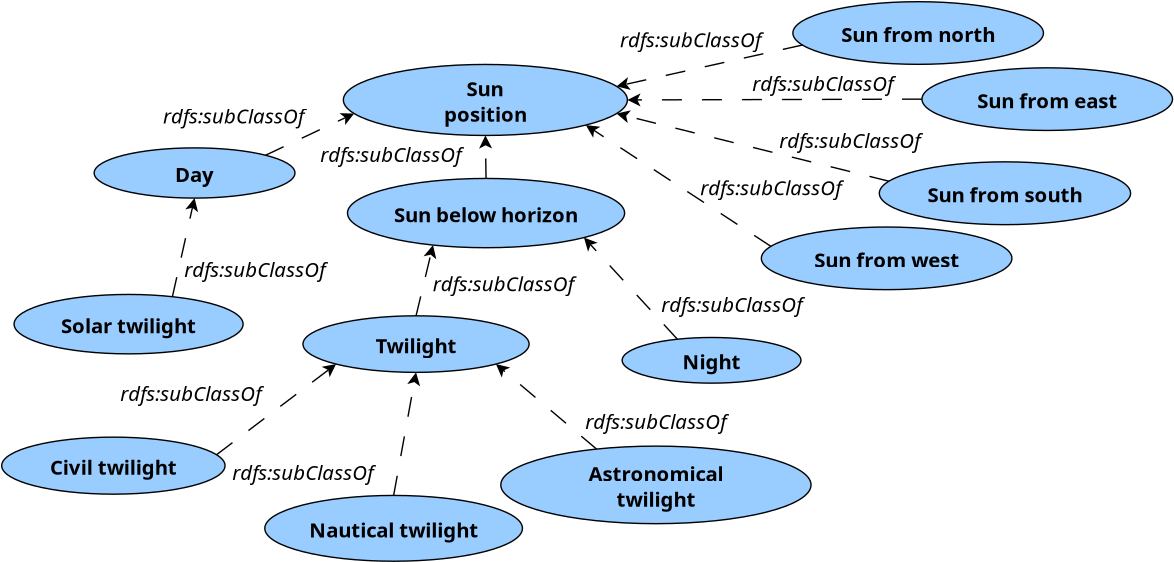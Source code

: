 <?xml version="1.0" encoding="UTF-8"?>
<dia:diagram xmlns:dia="http://www.lysator.liu.se/~alla/dia/">
  <dia:layer name="Hintergrund" visible="true" active="true">
    <dia:object type="Flowchart - Ellipse" version="0" id="O0">
      <dia:attribute name="obj_pos">
        <dia:point val="21.64,12.421"/>
      </dia:attribute>
      <dia:attribute name="obj_bb">
        <dia:rectangle val="21.605,12.386;35.878,16.006"/>
      </dia:attribute>
      <dia:attribute name="elem_corner">
        <dia:point val="21.64,12.421"/>
      </dia:attribute>
      <dia:attribute name="elem_width">
        <dia:real val="14.202"/>
      </dia:attribute>
      <dia:attribute name="elem_height">
        <dia:real val="3.551"/>
      </dia:attribute>
      <dia:attribute name="border_width">
        <dia:real val="0.07"/>
      </dia:attribute>
      <dia:attribute name="inner_color">
        <dia:color val="#99ccff"/>
      </dia:attribute>
      <dia:attribute name="show_background">
        <dia:boolean val="true"/>
      </dia:attribute>
      <dia:attribute name="padding">
        <dia:real val="0.354"/>
      </dia:attribute>
      <dia:attribute name="text">
        <dia:composite type="text">
          <dia:attribute name="string">
            <dia:string>#Sun
position#</dia:string>
          </dia:attribute>
          <dia:attribute name="font">
            <dia:font family="sans" style="80" name="Helvetica-Bold"/>
          </dia:attribute>
          <dia:attribute name="height">
            <dia:real val="1.27"/>
          </dia:attribute>
          <dia:attribute name="pos">
            <dia:point val="28.742,13.871"/>
          </dia:attribute>
          <dia:attribute name="color">
            <dia:color val="#000000"/>
          </dia:attribute>
          <dia:attribute name="alignment">
            <dia:enum val="1"/>
          </dia:attribute>
        </dia:composite>
      </dia:attribute>
    </dia:object>
    <dia:object type="Standard - Text" version="1" id="O1">
      <dia:attribute name="obj_pos">
        <dia:point val="12.622,15.376"/>
      </dia:attribute>
      <dia:attribute name="obj_bb">
        <dia:rectangle val="12.622,14.431;20.662,15.616"/>
      </dia:attribute>
      <dia:attribute name="text">
        <dia:composite type="text">
          <dia:attribute name="string">
            <dia:string>#rdfs:subClassOf#</dia:string>
          </dia:attribute>
          <dia:attribute name="font">
            <dia:font family="sans" style="8" name="Helvetica-Oblique"/>
          </dia:attribute>
          <dia:attribute name="height">
            <dia:real val="1.27"/>
          </dia:attribute>
          <dia:attribute name="pos">
            <dia:point val="12.622,15.376"/>
          </dia:attribute>
          <dia:attribute name="color">
            <dia:color val="#000000"/>
          </dia:attribute>
          <dia:attribute name="alignment">
            <dia:enum val="0"/>
          </dia:attribute>
        </dia:composite>
      </dia:attribute>
      <dia:attribute name="valign">
        <dia:enum val="3"/>
      </dia:attribute>
    </dia:object>
    <dia:object type="Flowchart - Ellipse" version="0" id="O2">
      <dia:attribute name="obj_pos">
        <dia:point val="21.846,18.121"/>
      </dia:attribute>
      <dia:attribute name="obj_bb">
        <dia:rectangle val="21.811,18.086;35.736,21.62"/>
      </dia:attribute>
      <dia:attribute name="elem_corner">
        <dia:point val="21.846,18.121"/>
      </dia:attribute>
      <dia:attribute name="elem_width">
        <dia:real val="13.856"/>
      </dia:attribute>
      <dia:attribute name="elem_height">
        <dia:real val="3.464"/>
      </dia:attribute>
      <dia:attribute name="border_width">
        <dia:real val="0.07"/>
      </dia:attribute>
      <dia:attribute name="inner_color">
        <dia:color val="#99ccff"/>
      </dia:attribute>
      <dia:attribute name="show_background">
        <dia:boolean val="true"/>
      </dia:attribute>
      <dia:attribute name="padding">
        <dia:real val="0.354"/>
      </dia:attribute>
      <dia:attribute name="text">
        <dia:composite type="text">
          <dia:attribute name="string">
            <dia:string>#Sun below horizon#</dia:string>
          </dia:attribute>
          <dia:attribute name="font">
            <dia:font family="sans" style="80" name="Helvetica-Bold"/>
          </dia:attribute>
          <dia:attribute name="height">
            <dia:real val="1.27"/>
          </dia:attribute>
          <dia:attribute name="pos">
            <dia:point val="28.774,20.163"/>
          </dia:attribute>
          <dia:attribute name="color">
            <dia:color val="#000000"/>
          </dia:attribute>
          <dia:attribute name="alignment">
            <dia:enum val="1"/>
          </dia:attribute>
        </dia:composite>
      </dia:attribute>
    </dia:object>
    <dia:object type="Flowchart - Ellipse" version="0" id="O3">
      <dia:attribute name="obj_pos">
        <dia:point val="44.116,9.284"/>
      </dia:attribute>
      <dia:attribute name="obj_bb">
        <dia:rectangle val="44.081,9.249;56.679,12.451"/>
      </dia:attribute>
      <dia:attribute name="elem_corner">
        <dia:point val="44.116,9.284"/>
      </dia:attribute>
      <dia:attribute name="elem_width">
        <dia:real val="12.528"/>
      </dia:attribute>
      <dia:attribute name="elem_height">
        <dia:real val="3.132"/>
      </dia:attribute>
      <dia:attribute name="border_width">
        <dia:real val="0.07"/>
      </dia:attribute>
      <dia:attribute name="inner_color">
        <dia:color val="#99ccff"/>
      </dia:attribute>
      <dia:attribute name="show_background">
        <dia:boolean val="true"/>
      </dia:attribute>
      <dia:attribute name="padding">
        <dia:real val="0.354"/>
      </dia:attribute>
      <dia:attribute name="text">
        <dia:composite type="text">
          <dia:attribute name="string">
            <dia:string>#Sun from north#</dia:string>
          </dia:attribute>
          <dia:attribute name="font">
            <dia:font family="sans" style="80" name="Helvetica-Bold"/>
          </dia:attribute>
          <dia:attribute name="height">
            <dia:real val="1.27"/>
          </dia:attribute>
          <dia:attribute name="pos">
            <dia:point val="50.38,11.16"/>
          </dia:attribute>
          <dia:attribute name="color">
            <dia:color val="#000000"/>
          </dia:attribute>
          <dia:attribute name="alignment">
            <dia:enum val="1"/>
          </dia:attribute>
        </dia:composite>
      </dia:attribute>
    </dia:object>
    <dia:object type="Flowchart - Ellipse" version="0" id="O4">
      <dia:attribute name="obj_pos">
        <dia:point val="35.58,26.073"/>
      </dia:attribute>
      <dia:attribute name="obj_bb">
        <dia:rectangle val="35.545,26.038;44.555,28.39"/>
      </dia:attribute>
      <dia:attribute name="elem_corner">
        <dia:point val="35.58,26.073"/>
      </dia:attribute>
      <dia:attribute name="elem_width">
        <dia:real val="8.94"/>
      </dia:attribute>
      <dia:attribute name="elem_height">
        <dia:real val="2.283"/>
      </dia:attribute>
      <dia:attribute name="border_width">
        <dia:real val="0.07"/>
      </dia:attribute>
      <dia:attribute name="inner_color">
        <dia:color val="#99ccff"/>
      </dia:attribute>
      <dia:attribute name="show_background">
        <dia:boolean val="true"/>
      </dia:attribute>
      <dia:attribute name="padding">
        <dia:real val="0.354"/>
      </dia:attribute>
      <dia:attribute name="text">
        <dia:composite type="text">
          <dia:attribute name="string">
            <dia:string>#Night#</dia:string>
          </dia:attribute>
          <dia:attribute name="font">
            <dia:font family="sans" style="80" name="Helvetica-Bold"/>
          </dia:attribute>
          <dia:attribute name="height">
            <dia:real val="1.27"/>
          </dia:attribute>
          <dia:attribute name="pos">
            <dia:point val="40.05,27.524"/>
          </dia:attribute>
          <dia:attribute name="color">
            <dia:color val="#000000"/>
          </dia:attribute>
          <dia:attribute name="alignment">
            <dia:enum val="1"/>
          </dia:attribute>
        </dia:composite>
      </dia:attribute>
    </dia:object>
    <dia:object type="Flowchart - Ellipse" version="0" id="O5">
      <dia:attribute name="obj_pos">
        <dia:point val="9.18,16.593"/>
      </dia:attribute>
      <dia:attribute name="obj_bb">
        <dia:rectangle val="9.145,16.558;19.255,19.138"/>
      </dia:attribute>
      <dia:attribute name="elem_corner">
        <dia:point val="9.18,16.593"/>
      </dia:attribute>
      <dia:attribute name="elem_width">
        <dia:real val="10.04"/>
      </dia:attribute>
      <dia:attribute name="elem_height">
        <dia:real val="2.51"/>
      </dia:attribute>
      <dia:attribute name="border_width">
        <dia:real val="0.07"/>
      </dia:attribute>
      <dia:attribute name="inner_color">
        <dia:color val="#99ccff"/>
      </dia:attribute>
      <dia:attribute name="show_background">
        <dia:boolean val="true"/>
      </dia:attribute>
      <dia:attribute name="padding">
        <dia:real val="0.354"/>
      </dia:attribute>
      <dia:attribute name="text">
        <dia:composite type="text">
          <dia:attribute name="string">
            <dia:string>#Day#</dia:string>
          </dia:attribute>
          <dia:attribute name="font">
            <dia:font family="sans" style="80" name="Helvetica-Bold"/>
          </dia:attribute>
          <dia:attribute name="height">
            <dia:real val="1.27"/>
          </dia:attribute>
          <dia:attribute name="pos">
            <dia:point val="14.2,18.158"/>
          </dia:attribute>
          <dia:attribute name="color">
            <dia:color val="#000000"/>
          </dia:attribute>
          <dia:attribute name="alignment">
            <dia:enum val="1"/>
          </dia:attribute>
        </dia:composite>
      </dia:attribute>
    </dia:object>
    <dia:object type="Standard - Line" version="0" id="O6">
      <dia:attribute name="obj_pos">
        <dia:point val="44.592,11.45"/>
      </dia:attribute>
      <dia:attribute name="obj_bb">
        <dia:rectangle val="35.226,11.408;44.634,13.712"/>
      </dia:attribute>
      <dia:attribute name="conn_endpoints">
        <dia:point val="44.592,11.45"/>
        <dia:point val="35.302,13.517"/>
      </dia:attribute>
      <dia:attribute name="numcp">
        <dia:int val="1"/>
      </dia:attribute>
      <dia:attribute name="line_width">
        <dia:real val="0.07"/>
      </dia:attribute>
      <dia:attribute name="line_style">
        <dia:enum val="1"/>
      </dia:attribute>
      <dia:attribute name="end_arrow">
        <dia:enum val="22"/>
      </dia:attribute>
      <dia:attribute name="end_arrow_length">
        <dia:real val="0.5"/>
      </dia:attribute>
      <dia:attribute name="end_arrow_width">
        <dia:real val="0.5"/>
      </dia:attribute>
      <dia:connections>
        <dia:connection handle="0" to="O3" connection="9"/>
        <dia:connection handle="1" to="O0" connection="1"/>
      </dia:connections>
    </dia:object>
    <dia:object type="Standard - Line" version="0" id="O7">
      <dia:attribute name="obj_pos">
        <dia:point val="28.774,18.121"/>
      </dia:attribute>
      <dia:attribute name="obj_bb">
        <dia:rectangle val="28.422,15.893;29.078,18.157"/>
      </dia:attribute>
      <dia:attribute name="conn_endpoints">
        <dia:point val="28.774,18.121"/>
        <dia:point val="28.742,15.972"/>
      </dia:attribute>
      <dia:attribute name="numcp">
        <dia:int val="1"/>
      </dia:attribute>
      <dia:attribute name="line_width">
        <dia:real val="0.07"/>
      </dia:attribute>
      <dia:attribute name="line_style">
        <dia:enum val="1"/>
      </dia:attribute>
      <dia:attribute name="end_arrow">
        <dia:enum val="22"/>
      </dia:attribute>
      <dia:attribute name="end_arrow_length">
        <dia:real val="0.5"/>
      </dia:attribute>
      <dia:attribute name="end_arrow_width">
        <dia:real val="0.5"/>
      </dia:attribute>
      <dia:connections>
        <dia:connection handle="0" to="O2" connection="4"/>
        <dia:connection handle="1" to="O0" connection="12"/>
      </dia:connections>
    </dia:object>
    <dia:object type="Standard - Line" version="0" id="O8">
      <dia:attribute name="obj_pos">
        <dia:point val="38.339,26.159"/>
      </dia:attribute>
      <dia:attribute name="obj_bb">
        <dia:rectangle val="33.619,21.02;38.389,26.209"/>
      </dia:attribute>
      <dia:attribute name="conn_endpoints">
        <dia:point val="38.339,26.159"/>
        <dia:point val="33.672,21.078"/>
      </dia:attribute>
      <dia:attribute name="numcp">
        <dia:int val="1"/>
      </dia:attribute>
      <dia:attribute name="line_width">
        <dia:real val="0.07"/>
      </dia:attribute>
      <dia:attribute name="line_style">
        <dia:enum val="1"/>
      </dia:attribute>
      <dia:attribute name="end_arrow">
        <dia:enum val="22"/>
      </dia:attribute>
      <dia:attribute name="end_arrow_length">
        <dia:real val="0.5"/>
      </dia:attribute>
      <dia:attribute name="end_arrow_width">
        <dia:real val="0.5"/>
      </dia:attribute>
      <dia:connections>
        <dia:connection handle="0" to="O4" connection="5"/>
        <dia:connection handle="1" to="O2" connection="14"/>
      </dia:connections>
    </dia:object>
    <dia:object type="Standard - Line" version="0" id="O9">
      <dia:attribute name="obj_pos">
        <dia:point val="17.749,16.96"/>
      </dia:attribute>
      <dia:attribute name="obj_bb">
        <dia:rectangle val="17.703,14.813;22.252,17.007"/>
      </dia:attribute>
      <dia:attribute name="conn_endpoints">
        <dia:point val="17.749,16.96"/>
        <dia:point val="22.181,14.876"/>
      </dia:attribute>
      <dia:attribute name="numcp">
        <dia:int val="1"/>
      </dia:attribute>
      <dia:attribute name="line_width">
        <dia:real val="0.07"/>
      </dia:attribute>
      <dia:attribute name="line_style">
        <dia:enum val="1"/>
      </dia:attribute>
      <dia:attribute name="end_arrow">
        <dia:enum val="22"/>
      </dia:attribute>
      <dia:attribute name="end_arrow_length">
        <dia:real val="0.5"/>
      </dia:attribute>
      <dia:attribute name="end_arrow_width">
        <dia:real val="0.5"/>
      </dia:attribute>
      <dia:connections>
        <dia:connection handle="0" to="O5" connection="2"/>
        <dia:connection handle="1" to="O0" connection="9"/>
      </dia:connections>
    </dia:object>
    <dia:object type="Standard - Text" version="1" id="O10">
      <dia:attribute name="obj_pos">
        <dia:point val="35.47,11.555"/>
      </dia:attribute>
      <dia:attribute name="obj_bb">
        <dia:rectangle val="35.47,10.61;43.51,11.795"/>
      </dia:attribute>
      <dia:attribute name="text">
        <dia:composite type="text">
          <dia:attribute name="string">
            <dia:string>#rdfs:subClassOf#</dia:string>
          </dia:attribute>
          <dia:attribute name="font">
            <dia:font family="sans" style="8" name="Helvetica-Oblique"/>
          </dia:attribute>
          <dia:attribute name="height">
            <dia:real val="1.27"/>
          </dia:attribute>
          <dia:attribute name="pos">
            <dia:point val="35.47,11.555"/>
          </dia:attribute>
          <dia:attribute name="color">
            <dia:color val="#000000"/>
          </dia:attribute>
          <dia:attribute name="alignment">
            <dia:enum val="0"/>
          </dia:attribute>
        </dia:composite>
      </dia:attribute>
      <dia:attribute name="valign">
        <dia:enum val="3"/>
      </dia:attribute>
    </dia:object>
    <dia:object type="Standard - Text" version="1" id="O11">
      <dia:attribute name="obj_pos">
        <dia:point val="26.105,23.76"/>
      </dia:attribute>
      <dia:attribute name="obj_bb">
        <dia:rectangle val="26.105,22.815;34.145,24"/>
      </dia:attribute>
      <dia:attribute name="text">
        <dia:composite type="text">
          <dia:attribute name="string">
            <dia:string>#rdfs:subClassOf#</dia:string>
          </dia:attribute>
          <dia:attribute name="font">
            <dia:font family="sans" style="8" name="Helvetica-Oblique"/>
          </dia:attribute>
          <dia:attribute name="height">
            <dia:real val="1.27"/>
          </dia:attribute>
          <dia:attribute name="pos">
            <dia:point val="26.105,23.76"/>
          </dia:attribute>
          <dia:attribute name="color">
            <dia:color val="#000000"/>
          </dia:attribute>
          <dia:attribute name="alignment">
            <dia:enum val="0"/>
          </dia:attribute>
        </dia:composite>
      </dia:attribute>
      <dia:attribute name="valign">
        <dia:enum val="3"/>
      </dia:attribute>
    </dia:object>
    <dia:object type="Standard - Text" version="1" id="O12">
      <dia:attribute name="obj_pos">
        <dia:point val="39.49,18.965"/>
      </dia:attribute>
      <dia:attribute name="obj_bb">
        <dia:rectangle val="39.49,18.02;47.53,19.205"/>
      </dia:attribute>
      <dia:attribute name="text">
        <dia:composite type="text">
          <dia:attribute name="string">
            <dia:string>#rdfs:subClassOf#</dia:string>
          </dia:attribute>
          <dia:attribute name="font">
            <dia:font family="sans" style="8" name="Helvetica-Oblique"/>
          </dia:attribute>
          <dia:attribute name="height">
            <dia:real val="1.27"/>
          </dia:attribute>
          <dia:attribute name="pos">
            <dia:point val="39.49,18.965"/>
          </dia:attribute>
          <dia:attribute name="color">
            <dia:color val="#000000"/>
          </dia:attribute>
          <dia:attribute name="alignment">
            <dia:enum val="0"/>
          </dia:attribute>
        </dia:composite>
      </dia:attribute>
      <dia:attribute name="valign">
        <dia:enum val="3"/>
      </dia:attribute>
    </dia:object>
    <dia:object type="Flowchart - Ellipse" version="0" id="O13">
      <dia:attribute name="obj_pos">
        <dia:point val="5.176,23.921"/>
      </dia:attribute>
      <dia:attribute name="obj_bb">
        <dia:rectangle val="5.141,23.886;16.662,26.927"/>
      </dia:attribute>
      <dia:attribute name="elem_corner">
        <dia:point val="5.176,23.921"/>
      </dia:attribute>
      <dia:attribute name="elem_width">
        <dia:real val="11.451"/>
      </dia:attribute>
      <dia:attribute name="elem_height">
        <dia:real val="2.971"/>
      </dia:attribute>
      <dia:attribute name="border_width">
        <dia:real val="0.07"/>
      </dia:attribute>
      <dia:attribute name="inner_color">
        <dia:color val="#99ccff"/>
      </dia:attribute>
      <dia:attribute name="show_background">
        <dia:boolean val="true"/>
      </dia:attribute>
      <dia:attribute name="padding">
        <dia:real val="0.354"/>
      </dia:attribute>
      <dia:attribute name="text">
        <dia:composite type="text">
          <dia:attribute name="string">
            <dia:string>#Solar twilight#</dia:string>
          </dia:attribute>
          <dia:attribute name="font">
            <dia:font family="sans" style="80" name="Helvetica-Bold"/>
          </dia:attribute>
          <dia:attribute name="height">
            <dia:real val="1.27"/>
          </dia:attribute>
          <dia:attribute name="pos">
            <dia:point val="10.901,25.716"/>
          </dia:attribute>
          <dia:attribute name="color">
            <dia:color val="#000000"/>
          </dia:attribute>
          <dia:attribute name="alignment">
            <dia:enum val="1"/>
          </dia:attribute>
        </dia:composite>
      </dia:attribute>
    </dia:object>
    <dia:object type="Standard - Line" version="0" id="O14">
      <dia:attribute name="obj_pos">
        <dia:point val="13.092,24.034"/>
      </dia:attribute>
      <dia:attribute name="obj_bb">
        <dia:rectangle val="13.05,19.026;14.393,24.076"/>
      </dia:attribute>
      <dia:attribute name="conn_endpoints">
        <dia:point val="13.092,24.034"/>
        <dia:point val="14.2,19.103"/>
      </dia:attribute>
      <dia:attribute name="numcp">
        <dia:int val="1"/>
      </dia:attribute>
      <dia:attribute name="line_width">
        <dia:real val="0.07"/>
      </dia:attribute>
      <dia:attribute name="line_style">
        <dia:enum val="1"/>
      </dia:attribute>
      <dia:attribute name="end_arrow">
        <dia:enum val="22"/>
      </dia:attribute>
      <dia:attribute name="end_arrow_length">
        <dia:real val="0.5"/>
      </dia:attribute>
      <dia:attribute name="end_arrow_width">
        <dia:real val="0.5"/>
      </dia:attribute>
      <dia:connections>
        <dia:connection handle="0" to="O13" connection="3"/>
        <dia:connection handle="1" to="O5" connection="12"/>
      </dia:connections>
    </dia:object>
    <dia:object type="Standard - Text" version="1" id="O15">
      <dia:attribute name="obj_pos">
        <dia:point val="13.685,23.05"/>
      </dia:attribute>
      <dia:attribute name="obj_bb">
        <dia:rectangle val="13.685,22.105;21.725,23.29"/>
      </dia:attribute>
      <dia:attribute name="text">
        <dia:composite type="text">
          <dia:attribute name="string">
            <dia:string>#rdfs:subClassOf#</dia:string>
          </dia:attribute>
          <dia:attribute name="font">
            <dia:font family="sans" style="8" name="Helvetica-Oblique"/>
          </dia:attribute>
          <dia:attribute name="height">
            <dia:real val="1.27"/>
          </dia:attribute>
          <dia:attribute name="pos">
            <dia:point val="13.685,23.05"/>
          </dia:attribute>
          <dia:attribute name="color">
            <dia:color val="#000000"/>
          </dia:attribute>
          <dia:attribute name="alignment">
            <dia:enum val="0"/>
          </dia:attribute>
        </dia:composite>
      </dia:attribute>
      <dia:attribute name="valign">
        <dia:enum val="3"/>
      </dia:attribute>
    </dia:object>
    <dia:object type="Flowchart - Ellipse" version="0" id="O16">
      <dia:attribute name="obj_pos">
        <dia:point val="19.62,24.99"/>
      </dia:attribute>
      <dia:attribute name="obj_bb">
        <dia:rectangle val="19.585,24.955;30.962,27.852"/>
      </dia:attribute>
      <dia:attribute name="elem_corner">
        <dia:point val="19.62,24.99"/>
      </dia:attribute>
      <dia:attribute name="elem_width">
        <dia:real val="11.307"/>
      </dia:attribute>
      <dia:attribute name="elem_height">
        <dia:real val="2.827"/>
      </dia:attribute>
      <dia:attribute name="border_width">
        <dia:real val="0.07"/>
      </dia:attribute>
      <dia:attribute name="inner_color">
        <dia:color val="#99ccff"/>
      </dia:attribute>
      <dia:attribute name="show_background">
        <dia:boolean val="true"/>
      </dia:attribute>
      <dia:attribute name="padding">
        <dia:real val="0.354"/>
      </dia:attribute>
      <dia:attribute name="text">
        <dia:composite type="text">
          <dia:attribute name="string">
            <dia:string>#Twilight#</dia:string>
          </dia:attribute>
          <dia:attribute name="font">
            <dia:font family="sans" style="80" name="Helvetica-Bold"/>
          </dia:attribute>
          <dia:attribute name="height">
            <dia:real val="1.27"/>
          </dia:attribute>
          <dia:attribute name="pos">
            <dia:point val="25.274,26.713"/>
          </dia:attribute>
          <dia:attribute name="color">
            <dia:color val="#000000"/>
          </dia:attribute>
          <dia:attribute name="alignment">
            <dia:enum val="1"/>
          </dia:attribute>
        </dia:composite>
      </dia:attribute>
    </dia:object>
    <dia:object type="Standard - Line" version="0" id="O17">
      <dia:attribute name="obj_pos">
        <dia:point val="25.274,24.99"/>
      </dia:attribute>
      <dia:attribute name="obj_bb">
        <dia:rectangle val="25.231,21.377;26.307,25.032"/>
      </dia:attribute>
      <dia:attribute name="conn_endpoints">
        <dia:point val="25.274,24.99"/>
        <dia:point val="26.122,21.453"/>
      </dia:attribute>
      <dia:attribute name="numcp">
        <dia:int val="1"/>
      </dia:attribute>
      <dia:attribute name="line_width">
        <dia:real val="0.07"/>
      </dia:attribute>
      <dia:attribute name="line_style">
        <dia:enum val="1"/>
      </dia:attribute>
      <dia:attribute name="end_arrow">
        <dia:enum val="22"/>
      </dia:attribute>
      <dia:attribute name="end_arrow_length">
        <dia:real val="0.5"/>
      </dia:attribute>
      <dia:attribute name="end_arrow_width">
        <dia:real val="0.5"/>
      </dia:attribute>
      <dia:connections>
        <dia:connection handle="0" to="O16" connection="4"/>
        <dia:connection handle="1" to="O2" connection="11"/>
      </dia:connections>
    </dia:object>
    <dia:object type="Standard - Text" version="1" id="O18">
      <dia:attribute name="obj_pos">
        <dia:point val="20.485,17.3"/>
      </dia:attribute>
      <dia:attribute name="obj_bb">
        <dia:rectangle val="20.485,16.355;28.525,17.54"/>
      </dia:attribute>
      <dia:attribute name="text">
        <dia:composite type="text">
          <dia:attribute name="string">
            <dia:string>#rdfs:subClassOf#</dia:string>
          </dia:attribute>
          <dia:attribute name="font">
            <dia:font family="sans" style="8" name="Helvetica-Oblique"/>
          </dia:attribute>
          <dia:attribute name="height">
            <dia:real val="1.27"/>
          </dia:attribute>
          <dia:attribute name="pos">
            <dia:point val="20.485,17.3"/>
          </dia:attribute>
          <dia:attribute name="color">
            <dia:color val="#000000"/>
          </dia:attribute>
          <dia:attribute name="alignment">
            <dia:enum val="0"/>
          </dia:attribute>
        </dia:composite>
      </dia:attribute>
      <dia:attribute name="valign">
        <dia:enum val="3"/>
      </dia:attribute>
    </dia:object>
    <dia:object type="Flowchart - Ellipse" version="0" id="O19">
      <dia:attribute name="obj_pos">
        <dia:point val="50.57,12.59"/>
      </dia:attribute>
      <dia:attribute name="obj_bb">
        <dia:rectangle val="50.535,12.555;63.133,15.757"/>
      </dia:attribute>
      <dia:attribute name="elem_corner">
        <dia:point val="50.57,12.59"/>
      </dia:attribute>
      <dia:attribute name="elem_width">
        <dia:real val="12.528"/>
      </dia:attribute>
      <dia:attribute name="elem_height">
        <dia:real val="3.132"/>
      </dia:attribute>
      <dia:attribute name="border_width">
        <dia:real val="0.07"/>
      </dia:attribute>
      <dia:attribute name="inner_color">
        <dia:color val="#99ccff"/>
      </dia:attribute>
      <dia:attribute name="show_background">
        <dia:boolean val="true"/>
      </dia:attribute>
      <dia:attribute name="padding">
        <dia:real val="0.354"/>
      </dia:attribute>
      <dia:attribute name="text">
        <dia:composite type="text">
          <dia:attribute name="string">
            <dia:string>#Sun from east#</dia:string>
          </dia:attribute>
          <dia:attribute name="font">
            <dia:font family="sans" style="80" name="Helvetica-Bold"/>
          </dia:attribute>
          <dia:attribute name="height">
            <dia:real val="1.27"/>
          </dia:attribute>
          <dia:attribute name="pos">
            <dia:point val="56.834,14.466"/>
          </dia:attribute>
          <dia:attribute name="color">
            <dia:color val="#000000"/>
          </dia:attribute>
          <dia:attribute name="alignment">
            <dia:enum val="1"/>
          </dia:attribute>
        </dia:composite>
      </dia:attribute>
    </dia:object>
    <dia:object type="Flowchart - Ellipse" version="0" id="O20">
      <dia:attribute name="obj_pos">
        <dia:point val="48.438,17.291"/>
      </dia:attribute>
      <dia:attribute name="obj_bb">
        <dia:rectangle val="48.403,17.256;61.036,20.466"/>
      </dia:attribute>
      <dia:attribute name="elem_corner">
        <dia:point val="48.438,17.291"/>
      </dia:attribute>
      <dia:attribute name="elem_width">
        <dia:real val="12.563"/>
      </dia:attribute>
      <dia:attribute name="elem_height">
        <dia:real val="3.141"/>
      </dia:attribute>
      <dia:attribute name="border_width">
        <dia:real val="0.07"/>
      </dia:attribute>
      <dia:attribute name="inner_color">
        <dia:color val="#99ccff"/>
      </dia:attribute>
      <dia:attribute name="show_background">
        <dia:boolean val="true"/>
      </dia:attribute>
      <dia:attribute name="padding">
        <dia:real val="0.354"/>
      </dia:attribute>
      <dia:attribute name="text">
        <dia:composite type="text">
          <dia:attribute name="string">
            <dia:string>#Sun from south#</dia:string>
          </dia:attribute>
          <dia:attribute name="font">
            <dia:font family="sans" style="80" name="Helvetica-Bold"/>
          </dia:attribute>
          <dia:attribute name="height">
            <dia:real val="1.27"/>
          </dia:attribute>
          <dia:attribute name="pos">
            <dia:point val="54.719,19.171"/>
          </dia:attribute>
          <dia:attribute name="color">
            <dia:color val="#000000"/>
          </dia:attribute>
          <dia:attribute name="alignment">
            <dia:enum val="1"/>
          </dia:attribute>
        </dia:composite>
      </dia:attribute>
    </dia:object>
    <dia:object type="Flowchart - Ellipse" version="0" id="O21">
      <dia:attribute name="obj_pos">
        <dia:point val="42.54,20.55"/>
      </dia:attribute>
      <dia:attribute name="obj_bb">
        <dia:rectangle val="42.505,20.515;55.103,23.717"/>
      </dia:attribute>
      <dia:attribute name="elem_corner">
        <dia:point val="42.54,20.55"/>
      </dia:attribute>
      <dia:attribute name="elem_width">
        <dia:real val="12.528"/>
      </dia:attribute>
      <dia:attribute name="elem_height">
        <dia:real val="3.132"/>
      </dia:attribute>
      <dia:attribute name="border_width">
        <dia:real val="0.07"/>
      </dia:attribute>
      <dia:attribute name="inner_color">
        <dia:color val="#99ccff"/>
      </dia:attribute>
      <dia:attribute name="show_background">
        <dia:boolean val="true"/>
      </dia:attribute>
      <dia:attribute name="padding">
        <dia:real val="0.354"/>
      </dia:attribute>
      <dia:attribute name="text">
        <dia:composite type="text">
          <dia:attribute name="string">
            <dia:string>#Sun from west#</dia:string>
          </dia:attribute>
          <dia:attribute name="font">
            <dia:font family="sans" style="80" name="Helvetica-Bold"/>
          </dia:attribute>
          <dia:attribute name="height">
            <dia:real val="1.27"/>
          </dia:attribute>
          <dia:attribute name="pos">
            <dia:point val="48.804,22.426"/>
          </dia:attribute>
          <dia:attribute name="color">
            <dia:color val="#000000"/>
          </dia:attribute>
          <dia:attribute name="alignment">
            <dia:enum val="1"/>
          </dia:attribute>
        </dia:composite>
      </dia:attribute>
    </dia:object>
    <dia:object type="Standard - Line" version="0" id="O22">
      <dia:attribute name="obj_pos">
        <dia:point val="50.57,14.156"/>
      </dia:attribute>
      <dia:attribute name="obj_bb">
        <dia:rectangle val="35.764,13.866;50.605,14.523"/>
      </dia:attribute>
      <dia:attribute name="conn_endpoints">
        <dia:point val="50.57,14.156"/>
        <dia:point val="35.843,14.196"/>
      </dia:attribute>
      <dia:attribute name="numcp">
        <dia:int val="1"/>
      </dia:attribute>
      <dia:attribute name="line_width">
        <dia:real val="0.07"/>
      </dia:attribute>
      <dia:attribute name="line_style">
        <dia:enum val="1"/>
      </dia:attribute>
      <dia:attribute name="end_arrow">
        <dia:enum val="22"/>
      </dia:attribute>
      <dia:attribute name="end_arrow_length">
        <dia:real val="0.5"/>
      </dia:attribute>
      <dia:attribute name="end_arrow_width">
        <dia:real val="0.5"/>
      </dia:attribute>
      <dia:connections>
        <dia:connection handle="0" to="O19" connection="8"/>
        <dia:connection handle="1" to="O0" connection="0"/>
      </dia:connections>
    </dia:object>
    <dia:object type="Standard - Text" version="1" id="O23">
      <dia:attribute name="obj_pos">
        <dia:point val="42.085,13.75"/>
      </dia:attribute>
      <dia:attribute name="obj_bb">
        <dia:rectangle val="42.085,12.805;50.125,13.99"/>
      </dia:attribute>
      <dia:attribute name="text">
        <dia:composite type="text">
          <dia:attribute name="string">
            <dia:string>#rdfs:subClassOf#</dia:string>
          </dia:attribute>
          <dia:attribute name="font">
            <dia:font family="sans" style="8" name="Helvetica-Oblique"/>
          </dia:attribute>
          <dia:attribute name="height">
            <dia:real val="1.27"/>
          </dia:attribute>
          <dia:attribute name="pos">
            <dia:point val="42.085,13.75"/>
          </dia:attribute>
          <dia:attribute name="color">
            <dia:color val="#000000"/>
          </dia:attribute>
          <dia:attribute name="alignment">
            <dia:enum val="0"/>
          </dia:attribute>
        </dia:composite>
      </dia:attribute>
      <dia:attribute name="valign">
        <dia:enum val="3"/>
      </dia:attribute>
    </dia:object>
    <dia:object type="Standard - Line" version="0" id="O24">
      <dia:attribute name="obj_pos">
        <dia:point val="48.916,18.26"/>
      </dia:attribute>
      <dia:attribute name="obj_bb">
        <dia:rectangle val="35.226,14.697;48.958,18.302"/>
      </dia:attribute>
      <dia:attribute name="conn_endpoints">
        <dia:point val="48.916,18.26"/>
        <dia:point val="35.302,14.876"/>
      </dia:attribute>
      <dia:attribute name="numcp">
        <dia:int val="1"/>
      </dia:attribute>
      <dia:attribute name="line_width">
        <dia:real val="0.07"/>
      </dia:attribute>
      <dia:attribute name="line_style">
        <dia:enum val="1"/>
      </dia:attribute>
      <dia:attribute name="end_arrow">
        <dia:enum val="22"/>
      </dia:attribute>
      <dia:attribute name="end_arrow_length">
        <dia:real val="0.5"/>
      </dia:attribute>
      <dia:attribute name="end_arrow_width">
        <dia:real val="0.5"/>
      </dia:attribute>
      <dia:connections>
        <dia:connection handle="0" to="O20" connection="7"/>
        <dia:connection handle="1" to="O0" connection="15"/>
      </dia:connections>
    </dia:object>
    <dia:object type="Standard - Text" version="1" id="O25">
      <dia:attribute name="obj_pos">
        <dia:point val="43.435,16.6"/>
      </dia:attribute>
      <dia:attribute name="obj_bb">
        <dia:rectangle val="43.435,15.655;51.475,16.84"/>
      </dia:attribute>
      <dia:attribute name="text">
        <dia:composite type="text">
          <dia:attribute name="string">
            <dia:string>#rdfs:subClassOf#</dia:string>
          </dia:attribute>
          <dia:attribute name="font">
            <dia:font family="sans" style="8" name="Helvetica-Oblique"/>
          </dia:attribute>
          <dia:attribute name="height">
            <dia:real val="1.27"/>
          </dia:attribute>
          <dia:attribute name="pos">
            <dia:point val="43.435,16.6"/>
          </dia:attribute>
          <dia:attribute name="color">
            <dia:color val="#000000"/>
          </dia:attribute>
          <dia:attribute name="alignment">
            <dia:enum val="0"/>
          </dia:attribute>
        </dia:composite>
      </dia:attribute>
      <dia:attribute name="valign">
        <dia:enum val="3"/>
      </dia:attribute>
    </dia:object>
    <dia:object type="Standard - Line" version="0" id="O26">
      <dia:attribute name="obj_pos">
        <dia:point val="43.017,21.517"/>
      </dia:attribute>
      <dia:attribute name="obj_bb">
        <dia:rectangle val="33.697,15.403;43.065,21.565"/>
      </dia:attribute>
      <dia:attribute name="conn_endpoints">
        <dia:point val="43.017,21.517"/>
        <dia:point val="33.763,15.452"/>
      </dia:attribute>
      <dia:attribute name="numcp">
        <dia:int val="1"/>
      </dia:attribute>
      <dia:attribute name="line_width">
        <dia:real val="0.07"/>
      </dia:attribute>
      <dia:attribute name="line_style">
        <dia:enum val="1"/>
      </dia:attribute>
      <dia:attribute name="end_arrow">
        <dia:enum val="22"/>
      </dia:attribute>
      <dia:attribute name="end_arrow_length">
        <dia:real val="0.5"/>
      </dia:attribute>
      <dia:attribute name="end_arrow_width">
        <dia:real val="0.5"/>
      </dia:attribute>
      <dia:connections>
        <dia:connection handle="0" to="O21" connection="7"/>
        <dia:connection handle="1" to="O0" connection="14"/>
      </dia:connections>
    </dia:object>
    <dia:object type="Flowchart - Ellipse" version="0" id="O27">
      <dia:attribute name="obj_pos">
        <dia:point val="4.557,31.056"/>
      </dia:attribute>
      <dia:attribute name="obj_bb">
        <dia:rectangle val="4.522,31.021;15.759,33.942"/>
      </dia:attribute>
      <dia:attribute name="elem_corner">
        <dia:point val="4.557,31.056"/>
      </dia:attribute>
      <dia:attribute name="elem_width">
        <dia:real val="11.167"/>
      </dia:attribute>
      <dia:attribute name="elem_height">
        <dia:real val="2.851"/>
      </dia:attribute>
      <dia:attribute name="border_width">
        <dia:real val="0.07"/>
      </dia:attribute>
      <dia:attribute name="inner_color">
        <dia:color val="#99ccff"/>
      </dia:attribute>
      <dia:attribute name="show_background">
        <dia:boolean val="true"/>
      </dia:attribute>
      <dia:attribute name="padding">
        <dia:real val="0.354"/>
      </dia:attribute>
      <dia:attribute name="text">
        <dia:composite type="text">
          <dia:attribute name="string">
            <dia:string>#Civil twilight#</dia:string>
          </dia:attribute>
          <dia:attribute name="font">
            <dia:font family="sans" style="80" name="Helvetica-Bold"/>
          </dia:attribute>
          <dia:attribute name="height">
            <dia:real val="1.27"/>
          </dia:attribute>
          <dia:attribute name="pos">
            <dia:point val="10.14,32.791"/>
          </dia:attribute>
          <dia:attribute name="color">
            <dia:color val="#000000"/>
          </dia:attribute>
          <dia:attribute name="alignment">
            <dia:enum val="1"/>
          </dia:attribute>
        </dia:composite>
      </dia:attribute>
    </dia:object>
    <dia:object type="Flowchart - Ellipse" version="0" id="O28">
      <dia:attribute name="obj_pos">
        <dia:point val="17.712,33.971"/>
      </dia:attribute>
      <dia:attribute name="obj_bb">
        <dia:rectangle val="17.677,33.936;30.63,37.295"/>
      </dia:attribute>
      <dia:attribute name="elem_corner">
        <dia:point val="17.712,33.971"/>
      </dia:attribute>
      <dia:attribute name="elem_width">
        <dia:real val="12.883"/>
      </dia:attribute>
      <dia:attribute name="elem_height">
        <dia:real val="3.289"/>
      </dia:attribute>
      <dia:attribute name="border_width">
        <dia:real val="0.07"/>
      </dia:attribute>
      <dia:attribute name="inner_color">
        <dia:color val="#99ccff"/>
      </dia:attribute>
      <dia:attribute name="show_background">
        <dia:boolean val="true"/>
      </dia:attribute>
      <dia:attribute name="padding">
        <dia:real val="0.354"/>
      </dia:attribute>
      <dia:attribute name="text">
        <dia:composite type="text">
          <dia:attribute name="string">
            <dia:string>#Nautical twilight#</dia:string>
          </dia:attribute>
          <dia:attribute name="font">
            <dia:font family="sans" style="80" name="Helvetica-Bold"/>
          </dia:attribute>
          <dia:attribute name="height">
            <dia:real val="1.27"/>
          </dia:attribute>
          <dia:attribute name="pos">
            <dia:point val="24.154,35.926"/>
          </dia:attribute>
          <dia:attribute name="color">
            <dia:color val="#000000"/>
          </dia:attribute>
          <dia:attribute name="alignment">
            <dia:enum val="1"/>
          </dia:attribute>
        </dia:composite>
      </dia:attribute>
    </dia:object>
    <dia:object type="Flowchart - Ellipse" version="0" id="O29">
      <dia:attribute name="obj_pos">
        <dia:point val="29.511,31.505"/>
      </dia:attribute>
      <dia:attribute name="obj_bb">
        <dia:rectangle val="29.476,31.47;45.059,35.418"/>
      </dia:attribute>
      <dia:attribute name="elem_corner">
        <dia:point val="29.511,31.505"/>
      </dia:attribute>
      <dia:attribute name="elem_width">
        <dia:real val="15.514"/>
      </dia:attribute>
      <dia:attribute name="elem_height">
        <dia:real val="3.878"/>
      </dia:attribute>
      <dia:attribute name="border_width">
        <dia:real val="0.07"/>
      </dia:attribute>
      <dia:attribute name="inner_color">
        <dia:color val="#99ccff"/>
      </dia:attribute>
      <dia:attribute name="show_background">
        <dia:boolean val="true"/>
      </dia:attribute>
      <dia:attribute name="padding">
        <dia:real val="0.354"/>
      </dia:attribute>
      <dia:attribute name="text">
        <dia:composite type="text">
          <dia:attribute name="string">
            <dia:string>#Astronomical
twilight#</dia:string>
          </dia:attribute>
          <dia:attribute name="font">
            <dia:font family="sans" style="80" name="Helvetica-Bold"/>
          </dia:attribute>
          <dia:attribute name="height">
            <dia:real val="1.27"/>
          </dia:attribute>
          <dia:attribute name="pos">
            <dia:point val="37.267,33.119"/>
          </dia:attribute>
          <dia:attribute name="color">
            <dia:color val="#000000"/>
          </dia:attribute>
          <dia:attribute name="alignment">
            <dia:enum val="1"/>
          </dia:attribute>
        </dia:composite>
      </dia:attribute>
    </dia:object>
    <dia:object type="Standard - Line" version="0" id="O30">
      <dia:attribute name="obj_pos">
        <dia:point val="15.299,31.936"/>
      </dia:attribute>
      <dia:attribute name="obj_bb">
        <dia:rectangle val="15.25,27.354;21.338,31.985"/>
      </dia:attribute>
      <dia:attribute name="conn_endpoints">
        <dia:point val="15.299,31.936"/>
        <dia:point val="21.276,27.403"/>
      </dia:attribute>
      <dia:attribute name="numcp">
        <dia:int val="1"/>
      </dia:attribute>
      <dia:attribute name="line_width">
        <dia:real val="0.07"/>
      </dia:attribute>
      <dia:attribute name="line_style">
        <dia:enum val="1"/>
      </dia:attribute>
      <dia:attribute name="end_arrow">
        <dia:enum val="22"/>
      </dia:attribute>
      <dia:attribute name="end_arrow_length">
        <dia:real val="0.5"/>
      </dia:attribute>
      <dia:attribute name="end_arrow_width">
        <dia:real val="0.5"/>
      </dia:attribute>
      <dia:connections>
        <dia:connection handle="0" to="O27" connection="1"/>
        <dia:connection handle="1" to="O16" connection="10"/>
      </dia:connections>
    </dia:object>
    <dia:object type="Standard - Text" version="1" id="O31">
      <dia:attribute name="obj_pos">
        <dia:point val="10.485,29.25"/>
      </dia:attribute>
      <dia:attribute name="obj_bb">
        <dia:rectangle val="10.485,28.305;18.525,29.49"/>
      </dia:attribute>
      <dia:attribute name="text">
        <dia:composite type="text">
          <dia:attribute name="string">
            <dia:string>#rdfs:subClassOf#</dia:string>
          </dia:attribute>
          <dia:attribute name="font">
            <dia:font family="sans" style="8" name="Helvetica-Oblique"/>
          </dia:attribute>
          <dia:attribute name="height">
            <dia:real val="1.27"/>
          </dia:attribute>
          <dia:attribute name="pos">
            <dia:point val="10.485,29.25"/>
          </dia:attribute>
          <dia:attribute name="color">
            <dia:color val="#000000"/>
          </dia:attribute>
          <dia:attribute name="alignment">
            <dia:enum val="0"/>
          </dia:attribute>
        </dia:composite>
      </dia:attribute>
      <dia:attribute name="valign">
        <dia:enum val="3"/>
      </dia:attribute>
    </dia:object>
    <dia:object type="Standard - Text" version="1" id="O32">
      <dia:attribute name="obj_pos">
        <dia:point val="37.535,24.8"/>
      </dia:attribute>
      <dia:attribute name="obj_bb">
        <dia:rectangle val="37.535,23.855;45.575,25.04"/>
      </dia:attribute>
      <dia:attribute name="text">
        <dia:composite type="text">
          <dia:attribute name="string">
            <dia:string>#rdfs:subClassOf#</dia:string>
          </dia:attribute>
          <dia:attribute name="font">
            <dia:font family="sans" style="8" name="Helvetica-Oblique"/>
          </dia:attribute>
          <dia:attribute name="height">
            <dia:real val="1.27"/>
          </dia:attribute>
          <dia:attribute name="pos">
            <dia:point val="37.535,24.8"/>
          </dia:attribute>
          <dia:attribute name="color">
            <dia:color val="#000000"/>
          </dia:attribute>
          <dia:attribute name="alignment">
            <dia:enum val="0"/>
          </dia:attribute>
        </dia:composite>
      </dia:attribute>
      <dia:attribute name="valign">
        <dia:enum val="3"/>
      </dia:attribute>
    </dia:object>
    <dia:object type="Standard - Line" version="0" id="O33">
      <dia:attribute name="obj_pos">
        <dia:point val="24.154,33.971"/>
      </dia:attribute>
      <dia:attribute name="obj_bb">
        <dia:rectangle val="24.113,27.74;25.493,34.012"/>
      </dia:attribute>
      <dia:attribute name="conn_endpoints">
        <dia:point val="24.154,33.971"/>
        <dia:point val="25.274,27.817"/>
      </dia:attribute>
      <dia:attribute name="numcp">
        <dia:int val="1"/>
      </dia:attribute>
      <dia:attribute name="line_width">
        <dia:real val="0.07"/>
      </dia:attribute>
      <dia:attribute name="line_style">
        <dia:enum val="1"/>
      </dia:attribute>
      <dia:attribute name="end_arrow">
        <dia:enum val="22"/>
      </dia:attribute>
      <dia:attribute name="end_arrow_length">
        <dia:real val="0.5"/>
      </dia:attribute>
      <dia:attribute name="end_arrow_width">
        <dia:real val="0.5"/>
      </dia:attribute>
      <dia:connections>
        <dia:connection handle="0" to="O28" connection="4"/>
        <dia:connection handle="1" to="O16" connection="12"/>
      </dia:connections>
    </dia:object>
    <dia:object type="Standard - Text" version="1" id="O34">
      <dia:attribute name="obj_pos">
        <dia:point val="16.085,33.2"/>
      </dia:attribute>
      <dia:attribute name="obj_bb">
        <dia:rectangle val="16.085,32.255;24.125,33.44"/>
      </dia:attribute>
      <dia:attribute name="text">
        <dia:composite type="text">
          <dia:attribute name="string">
            <dia:string>#rdfs:subClassOf#</dia:string>
          </dia:attribute>
          <dia:attribute name="font">
            <dia:font family="sans" style="8" name="Helvetica-Oblique"/>
          </dia:attribute>
          <dia:attribute name="height">
            <dia:real val="1.27"/>
          </dia:attribute>
          <dia:attribute name="pos">
            <dia:point val="16.085,33.2"/>
          </dia:attribute>
          <dia:attribute name="color">
            <dia:color val="#000000"/>
          </dia:attribute>
          <dia:attribute name="alignment">
            <dia:enum val="0"/>
          </dia:attribute>
        </dia:composite>
      </dia:attribute>
      <dia:attribute name="valign">
        <dia:enum val="3"/>
      </dia:attribute>
    </dia:object>
    <dia:object type="Standard - Line" version="0" id="O35">
      <dia:attribute name="obj_pos">
        <dia:point val="34.299,31.653"/>
      </dia:attribute>
      <dia:attribute name="obj_bb">
        <dia:rectangle val="29.211,27.352;34.348,31.702"/>
      </dia:attribute>
      <dia:attribute name="conn_endpoints">
        <dia:point val="34.299,31.653"/>
        <dia:point val="29.271,27.403"/>
      </dia:attribute>
      <dia:attribute name="numcp">
        <dia:int val="1"/>
      </dia:attribute>
      <dia:attribute name="line_width">
        <dia:real val="0.07"/>
      </dia:attribute>
      <dia:attribute name="line_style">
        <dia:enum val="1"/>
      </dia:attribute>
      <dia:attribute name="end_arrow">
        <dia:enum val="22"/>
      </dia:attribute>
      <dia:attribute name="end_arrow_length">
        <dia:real val="0.5"/>
      </dia:attribute>
      <dia:attribute name="end_arrow_width">
        <dia:real val="0.5"/>
      </dia:attribute>
      <dia:connections>
        <dia:connection handle="0" to="O29" connection="5"/>
        <dia:connection handle="1" to="O16" connection="14"/>
      </dia:connections>
    </dia:object>
    <dia:object type="Standard - Text" version="1" id="O36">
      <dia:attribute name="obj_pos">
        <dia:point val="33.735,30.65"/>
      </dia:attribute>
      <dia:attribute name="obj_bb">
        <dia:rectangle val="33.735,29.705;41.775,30.89"/>
      </dia:attribute>
      <dia:attribute name="text">
        <dia:composite type="text">
          <dia:attribute name="string">
            <dia:string>#rdfs:subClassOf#</dia:string>
          </dia:attribute>
          <dia:attribute name="font">
            <dia:font family="sans" style="8" name="Helvetica-Oblique"/>
          </dia:attribute>
          <dia:attribute name="height">
            <dia:real val="1.27"/>
          </dia:attribute>
          <dia:attribute name="pos">
            <dia:point val="33.735,30.65"/>
          </dia:attribute>
          <dia:attribute name="color">
            <dia:color val="#000000"/>
          </dia:attribute>
          <dia:attribute name="alignment">
            <dia:enum val="0"/>
          </dia:attribute>
        </dia:composite>
      </dia:attribute>
      <dia:attribute name="valign">
        <dia:enum val="3"/>
      </dia:attribute>
    </dia:object>
  </dia:layer>
</dia:diagram>
